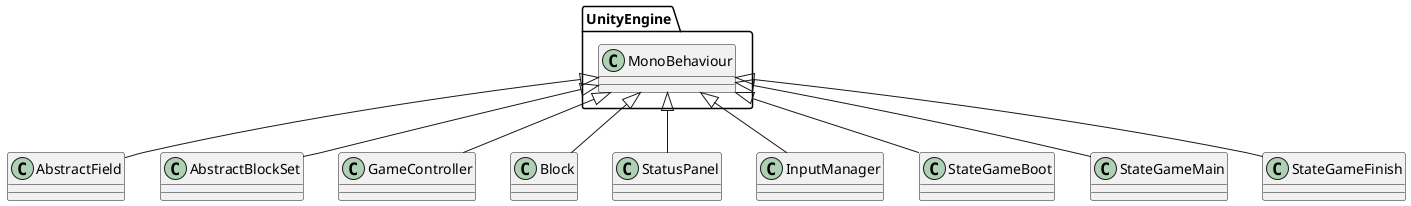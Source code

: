 @startuml

UnityEngine.MonoBehaviour <|-- AbstractField
UnityEngine.MonoBehaviour <|-- AbstractBlockSet

UnityEngine.MonoBehaviour <|-- GameController
UnityEngine.MonoBehaviour <|-- Block
UnityEngine.MonoBehaviour <|-- StatusPanel
UnityEngine.MonoBehaviour <|-- InputManager

UnityEngine.MonoBehaviour <|-- StateGameBoot
UnityEngine.MonoBehaviour <|-- StateGameMain
UnityEngine.MonoBehaviour <|-- StateGameFinish
@enduml